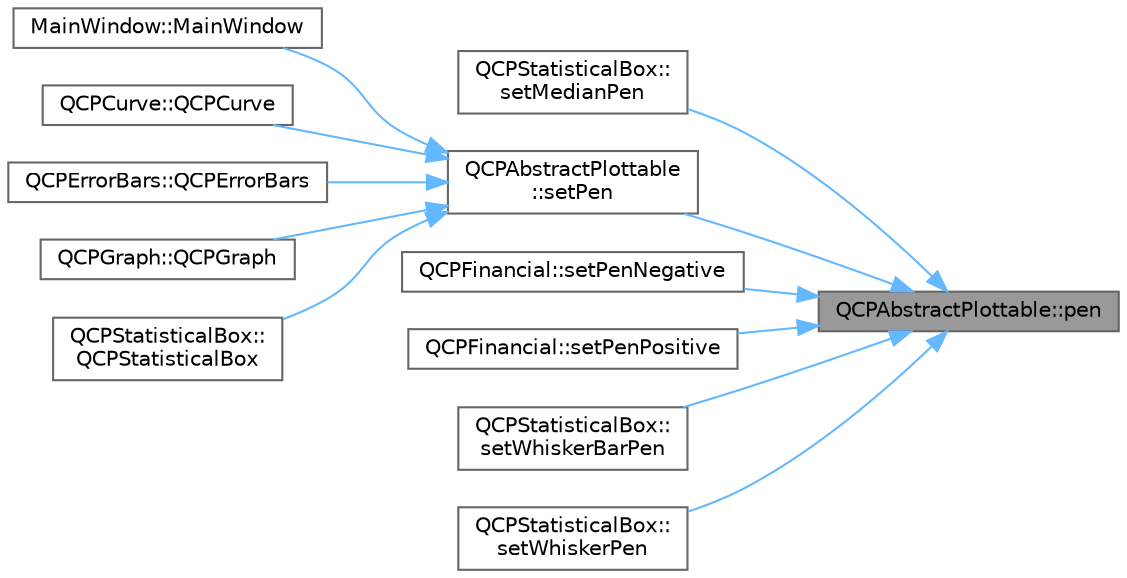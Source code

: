 digraph "QCPAbstractPlottable::pen"
{
 // LATEX_PDF_SIZE
  bgcolor="transparent";
  edge [fontname=Helvetica,fontsize=10,labelfontname=Helvetica,labelfontsize=10];
  node [fontname=Helvetica,fontsize=10,shape=box,height=0.2,width=0.4];
  rankdir="RL";
  Node1 [label="QCPAbstractPlottable::pen",height=0.2,width=0.4,color="gray40", fillcolor="grey60", style="filled", fontcolor="black",tooltip=" "];
  Node1 -> Node2 [dir="back",color="steelblue1",style="solid"];
  Node2 [label="QCPStatisticalBox::\lsetMedianPen",height=0.2,width=0.4,color="grey40", fillcolor="white", style="filled",URL="$class_q_c_p_statistical_box.html#a7260ac55b669f5d0a74f16d5ca84c52c",tooltip=" "];
  Node1 -> Node3 [dir="back",color="steelblue1",style="solid"];
  Node3 [label="QCPAbstractPlottable\l::setPen",height=0.2,width=0.4,color="grey40", fillcolor="white", style="filled",URL="$class_q_c_p_abstract_plottable.html#ab74b09ae4c0e7e13142fe4b5bf46cac7",tooltip=" "];
  Node3 -> Node4 [dir="back",color="steelblue1",style="solid"];
  Node4 [label="MainWindow::MainWindow",height=0.2,width=0.4,color="grey40", fillcolor="white", style="filled",URL="$class_main_window.html#a8b244be8b7b7db1b08de2a2acb9409db",tooltip=" "];
  Node3 -> Node5 [dir="back",color="steelblue1",style="solid"];
  Node5 [label="QCPCurve::QCPCurve",height=0.2,width=0.4,color="grey40", fillcolor="white", style="filled",URL="$class_q_c_p_curve.html#a36de58e2652b3fa47bdf9187d421d3ce",tooltip=" "];
  Node3 -> Node6 [dir="back",color="steelblue1",style="solid"];
  Node6 [label="QCPErrorBars::QCPErrorBars",height=0.2,width=0.4,color="grey40", fillcolor="white", style="filled",URL="$class_q_c_p_error_bars.html#a5cdcc33e5f173780c3d657e96216e5c1",tooltip=" "];
  Node3 -> Node7 [dir="back",color="steelblue1",style="solid"];
  Node7 [label="QCPGraph::QCPGraph",height=0.2,width=0.4,color="grey40", fillcolor="white", style="filled",URL="$class_q_c_p_graph.html#a0393a38cf7183cbf46348eb6cf9a5a6c",tooltip=" "];
  Node3 -> Node8 [dir="back",color="steelblue1",style="solid"];
  Node8 [label="QCPStatisticalBox::\lQCPStatisticalBox",height=0.2,width=0.4,color="grey40", fillcolor="white", style="filled",URL="$class_q_c_p_statistical_box.html#a75c2b3e7fcd0741cc981693a2ba63b27",tooltip=" "];
  Node1 -> Node9 [dir="back",color="steelblue1",style="solid"];
  Node9 [label="QCPFinancial::setPenNegative",height=0.2,width=0.4,color="grey40", fillcolor="white", style="filled",URL="$class_q_c_p_financial.html#afe5c07e94ccea01a75b3a2476993c346",tooltip=" "];
  Node1 -> Node10 [dir="back",color="steelblue1",style="solid"];
  Node10 [label="QCPFinancial::setPenPositive",height=0.2,width=0.4,color="grey40", fillcolor="white", style="filled",URL="$class_q_c_p_financial.html#ac58aa3adc7a35aab0088764b840683e5",tooltip=" "];
  Node1 -> Node11 [dir="back",color="steelblue1",style="solid"];
  Node11 [label="QCPStatisticalBox::\lsetWhiskerBarPen",height=0.2,width=0.4,color="grey40", fillcolor="white", style="filled",URL="$class_q_c_p_statistical_box.html#aa8d3e503897788e1abf68dc74b5f147f",tooltip=" "];
  Node1 -> Node12 [dir="back",color="steelblue1",style="solid"];
  Node12 [label="QCPStatisticalBox::\lsetWhiskerPen",height=0.2,width=0.4,color="grey40", fillcolor="white", style="filled",URL="$class_q_c_p_statistical_box.html#a4a5034cb3b9b040444df05ab1684620b",tooltip=" "];
}
